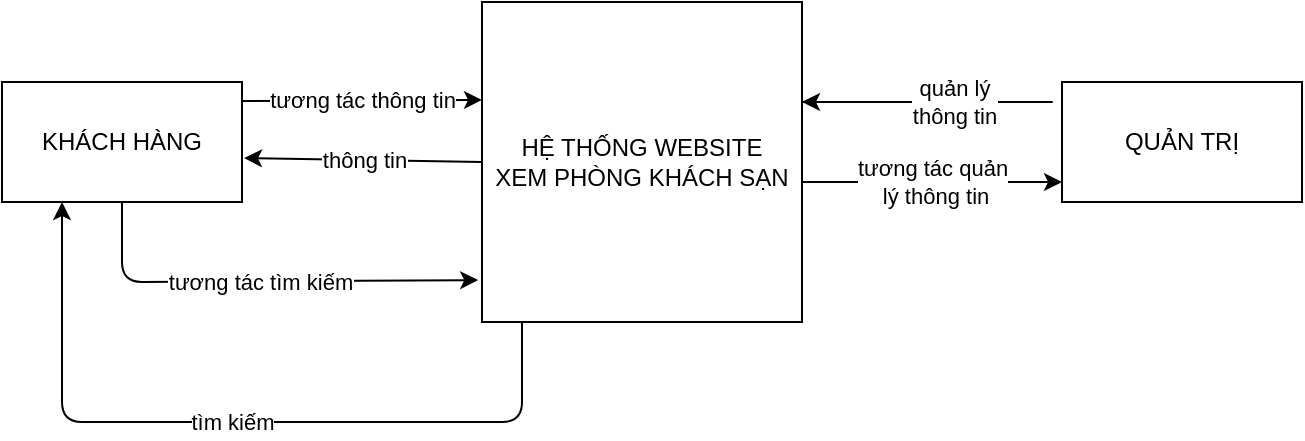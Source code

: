 <mxfile version="13.4.8" type="github" pages="9">
  <diagram id="h8vEt84K2LKZx6n1-zNa" name="Page-1">
    <mxGraphModel dx="946" dy="614" grid="1" gridSize="10" guides="1" tooltips="1" connect="1" arrows="1" fold="1" page="1" pageScale="1" pageWidth="850" pageHeight="1100" math="0" shadow="0">
      <root>
        <mxCell id="0" />
        <mxCell id="1" parent="0" />
        <mxCell id="5sxEIASxf2YLIO1WHV6I-1" value="HỆ THỐNG WEBSITE&lt;br&gt;XEM PHÒNG KHÁCH SẠN" style="whiteSpace=wrap;html=1;aspect=fixed;" vertex="1" parent="1">
          <mxGeometry x="300" y="170" width="160" height="160" as="geometry" />
        </mxCell>
        <mxCell id="5sxEIASxf2YLIO1WHV6I-2" value="KHÁCH HÀNG" style="rounded=0;whiteSpace=wrap;html=1;" vertex="1" parent="1">
          <mxGeometry x="60" y="210" width="120" height="60" as="geometry" />
        </mxCell>
        <mxCell id="5sxEIASxf2YLIO1WHV6I-3" value="QUẢN TRỊ" style="rounded=0;whiteSpace=wrap;html=1;" vertex="1" parent="1">
          <mxGeometry x="590" y="210" width="120" height="60" as="geometry" />
        </mxCell>
        <mxCell id="5sxEIASxf2YLIO1WHV6I-6" value="" style="endArrow=classic;html=1;entryX=0;entryY=0.306;entryDx=0;entryDy=0;entryPerimeter=0;" edge="1" parent="1" target="5sxEIASxf2YLIO1WHV6I-1">
          <mxGeometry relative="1" as="geometry">
            <mxPoint x="180" y="219.5" as="sourcePoint" />
            <mxPoint x="280" y="219.5" as="targetPoint" />
          </mxGeometry>
        </mxCell>
        <mxCell id="5sxEIASxf2YLIO1WHV6I-7" value="tương tác thông tin" style="edgeLabel;resizable=0;html=1;align=center;verticalAlign=middle;" connectable="0" vertex="1" parent="5sxEIASxf2YLIO1WHV6I-6">
          <mxGeometry relative="1" as="geometry" />
        </mxCell>
        <mxCell id="5sxEIASxf2YLIO1WHV6I-13" value="" style="endArrow=classic;html=1;exitX=0;exitY=0.5;exitDx=0;exitDy=0;" edge="1" parent="1" source="5sxEIASxf2YLIO1WHV6I-1">
          <mxGeometry relative="1" as="geometry">
            <mxPoint x="240" y="360" as="sourcePoint" />
            <mxPoint x="181" y="248" as="targetPoint" />
            <Array as="points">
              <mxPoint x="300" y="250" />
            </Array>
          </mxGeometry>
        </mxCell>
        <mxCell id="5sxEIASxf2YLIO1WHV6I-14" value="thông tin" style="edgeLabel;resizable=0;html=1;align=center;verticalAlign=middle;" connectable="0" vertex="1" parent="5sxEIASxf2YLIO1WHV6I-13">
          <mxGeometry relative="1" as="geometry" />
        </mxCell>
        <mxCell id="5sxEIASxf2YLIO1WHV6I-15" value="" style="endArrow=classic;html=1;" edge="1" parent="1">
          <mxGeometry relative="1" as="geometry">
            <mxPoint x="460" y="220" as="sourcePoint" />
            <mxPoint x="460" y="220" as="targetPoint" />
            <Array as="points">
              <mxPoint x="590" y="220" />
            </Array>
          </mxGeometry>
        </mxCell>
        <mxCell id="5sxEIASxf2YLIO1WHV6I-17" value="quản lý &lt;br&gt;thông tin" style="edgeLabel;html=1;align=center;verticalAlign=middle;resizable=0;points=[];" vertex="1" connectable="0" parent="5sxEIASxf2YLIO1WHV6I-15">
          <mxGeometry x="-0.415" relative="1" as="geometry">
            <mxPoint as="offset" />
          </mxGeometry>
        </mxCell>
        <mxCell id="5sxEIASxf2YLIO1WHV6I-23" value="tương tác quản&lt;br&gt;&amp;nbsp;lý thông tin" style="endArrow=classic;html=1;" edge="1" parent="1">
          <mxGeometry relative="1" as="geometry">
            <mxPoint x="460" y="260" as="sourcePoint" />
            <mxPoint x="590" y="260" as="targetPoint" />
          </mxGeometry>
        </mxCell>
        <mxCell id="5sxEIASxf2YLIO1WHV6I-25" value="" style="endArrow=classic;html=1;exitX=0.5;exitY=1;exitDx=0;exitDy=0;entryX=-0.012;entryY=0.869;entryDx=0;entryDy=0;entryPerimeter=0;" edge="1" parent="1" source="5sxEIASxf2YLIO1WHV6I-2" target="5sxEIASxf2YLIO1WHV6I-1">
          <mxGeometry relative="1" as="geometry">
            <mxPoint x="120" y="310" as="sourcePoint" />
            <mxPoint x="220" y="310" as="targetPoint" />
            <Array as="points">
              <mxPoint x="120" y="310" />
            </Array>
          </mxGeometry>
        </mxCell>
        <mxCell id="5sxEIASxf2YLIO1WHV6I-26" value="tương tác tìm kiếm" style="edgeLabel;resizable=0;html=1;align=center;verticalAlign=middle;" connectable="0" vertex="1" parent="5sxEIASxf2YLIO1WHV6I-25">
          <mxGeometry relative="1" as="geometry" />
        </mxCell>
        <mxCell id="5sxEIASxf2YLIO1WHV6I-27" value="" style="endArrow=classic;html=1;exitX=0.125;exitY=1;exitDx=0;exitDy=0;exitPerimeter=0;entryX=0.25;entryY=1;entryDx=0;entryDy=0;" edge="1" parent="1" source="5sxEIASxf2YLIO1WHV6I-1" target="5sxEIASxf2YLIO1WHV6I-2">
          <mxGeometry relative="1" as="geometry">
            <mxPoint x="370" y="380" as="sourcePoint" />
            <mxPoint x="90" y="380" as="targetPoint" />
            <Array as="points">
              <mxPoint x="320" y="380" />
              <mxPoint x="90" y="380" />
            </Array>
          </mxGeometry>
        </mxCell>
        <mxCell id="5sxEIASxf2YLIO1WHV6I-28" value="tìm kiếm" style="edgeLabel;resizable=0;html=1;align=center;verticalAlign=middle;" connectable="0" vertex="1" parent="5sxEIASxf2YLIO1WHV6I-27">
          <mxGeometry relative="1" as="geometry" />
        </mxCell>
      </root>
    </mxGraphModel>
  </diagram>
  <diagram id="2Tb8RCOsWn9iy9al7R0B" name="Page-2">
    <mxGraphModel dx="946" dy="614" grid="1" gridSize="10" guides="1" tooltips="1" connect="1" arrows="1" fold="1" page="1" pageScale="1" pageWidth="850" pageHeight="1100" math="0" shadow="0">
      <root>
        <mxCell id="5rQlAWVMYav39eZYaUzv-0" />
        <mxCell id="5rQlAWVMYav39eZYaUzv-1" parent="5rQlAWVMYav39eZYaUzv-0" />
        <mxCell id="5rQlAWVMYav39eZYaUzv-2" value="HỆ THỐNG WEBSITE XEM PHÒNG KHÁCH SẠN" style="rounded=0;whiteSpace=wrap;html=1;" vertex="1" parent="5rQlAWVMYav39eZYaUzv-1">
          <mxGeometry x="330" y="40" width="210" height="60" as="geometry" />
        </mxCell>
        <mxCell id="5rQlAWVMYav39eZYaUzv-3" value="" style="endArrow=none;html=1;" edge="1" parent="5rQlAWVMYav39eZYaUzv-1">
          <mxGeometry width="50" height="50" relative="1" as="geometry">
            <mxPoint x="150" y="140" as="sourcePoint" />
            <mxPoint x="680" y="140" as="targetPoint" />
          </mxGeometry>
        </mxCell>
        <mxCell id="5rQlAWVMYav39eZYaUzv-4" value="XEM THÔNG TIN" style="rounded=0;whiteSpace=wrap;html=1;" vertex="1" parent="5rQlAWVMYav39eZYaUzv-1">
          <mxGeometry x="90" y="170" width="120" height="60" as="geometry" />
        </mxCell>
        <mxCell id="5rQlAWVMYav39eZYaUzv-5" value="TÌM KIẾM THÔNG TIN" style="rounded=0;whiteSpace=wrap;html=1;" vertex="1" parent="5rQlAWVMYav39eZYaUzv-1">
          <mxGeometry x="375" y="170" width="120" height="60" as="geometry" />
        </mxCell>
        <mxCell id="5rQlAWVMYav39eZYaUzv-6" value="QUẢN LÝ THÔNG TIN" style="rounded=0;whiteSpace=wrap;html=1;" vertex="1" parent="5rQlAWVMYav39eZYaUzv-1">
          <mxGeometry x="620" y="170" width="120" height="60" as="geometry" />
        </mxCell>
        <mxCell id="5rQlAWVMYav39eZYaUzv-8" value="" style="endArrow=none;html=1;exitX=0.5;exitY=0;exitDx=0;exitDy=0;" edge="1" parent="5rQlAWVMYav39eZYaUzv-1" source="5rQlAWVMYav39eZYaUzv-4">
          <mxGeometry width="50" height="50" relative="1" as="geometry">
            <mxPoint x="100" y="190" as="sourcePoint" />
            <mxPoint x="150" y="140" as="targetPoint" />
            <Array as="points" />
          </mxGeometry>
        </mxCell>
        <mxCell id="5rQlAWVMYav39eZYaUzv-11" value="TÌM KIẾM THEO LOẠI PHÒNG" style="rounded=0;whiteSpace=wrap;html=1;" vertex="1" parent="5rQlAWVMYav39eZYaUzv-1">
          <mxGeometry x="375" y="260" width="120" height="60" as="geometry" />
        </mxCell>
        <mxCell id="5rQlAWVMYav39eZYaUzv-12" value="" style="endArrow=none;html=1;exitX=0.5;exitY=0;exitDx=0;exitDy=0;entryX=0.5;entryY=1;entryDx=0;entryDy=0;" edge="1" parent="5rQlAWVMYav39eZYaUzv-1" source="5rQlAWVMYav39eZYaUzv-11" target="5rQlAWVMYav39eZYaUzv-5">
          <mxGeometry width="50" height="50" relative="1" as="geometry">
            <mxPoint x="375" y="280" as="sourcePoint" />
            <mxPoint x="425" y="230" as="targetPoint" />
          </mxGeometry>
        </mxCell>
        <mxCell id="5rQlAWVMYav39eZYaUzv-13" value="THÊM THÔNG TIN PHÒNG" style="rounded=0;whiteSpace=wrap;html=1;" vertex="1" parent="5rQlAWVMYav39eZYaUzv-1">
          <mxGeometry x="710" y="260" width="120" height="60" as="geometry" />
        </mxCell>
        <mxCell id="5rQlAWVMYav39eZYaUzv-14" value="CẬP NHẬT THÔNG TIN PHÒNG" style="rounded=0;whiteSpace=wrap;html=1;" vertex="1" parent="5rQlAWVMYav39eZYaUzv-1">
          <mxGeometry x="710" y="350" width="120" height="60" as="geometry" />
        </mxCell>
        <mxCell id="5rQlAWVMYav39eZYaUzv-15" value="XÓA THÔNG TIN PHÒNG" style="rounded=0;whiteSpace=wrap;html=1;" vertex="1" parent="5rQlAWVMYav39eZYaUzv-1">
          <mxGeometry x="710" y="430" width="120" height="60" as="geometry" />
        </mxCell>
        <mxCell id="5rQlAWVMYav39eZYaUzv-19" value="" style="endArrow=none;html=1;" edge="1" parent="5rQlAWVMYav39eZYaUzv-1">
          <mxGeometry width="50" height="50" relative="1" as="geometry">
            <mxPoint x="680" y="460" as="sourcePoint" />
            <mxPoint x="680" y="230" as="targetPoint" />
          </mxGeometry>
        </mxCell>
        <mxCell id="5rQlAWVMYav39eZYaUzv-20" value="" style="endArrow=none;html=1;exitX=0.5;exitY=0;exitDx=0;exitDy=0;" edge="1" parent="5rQlAWVMYav39eZYaUzv-1" source="5rQlAWVMYav39eZYaUzv-6">
          <mxGeometry width="50" height="50" relative="1" as="geometry">
            <mxPoint x="630" y="190" as="sourcePoint" />
            <mxPoint x="680" y="140" as="targetPoint" />
          </mxGeometry>
        </mxCell>
        <mxCell id="5rQlAWVMYav39eZYaUzv-21" value="" style="endArrow=none;html=1;entryX=0;entryY=0.5;entryDx=0;entryDy=0;" edge="1" parent="5rQlAWVMYav39eZYaUzv-1" target="5rQlAWVMYav39eZYaUzv-15">
          <mxGeometry width="50" height="50" relative="1" as="geometry">
            <mxPoint x="680" y="460" as="sourcePoint" />
            <mxPoint x="700" y="460" as="targetPoint" />
          </mxGeometry>
        </mxCell>
        <mxCell id="5rQlAWVMYav39eZYaUzv-22" value="" style="endArrow=none;html=1;" edge="1" parent="5rQlAWVMYav39eZYaUzv-1">
          <mxGeometry width="50" height="50" relative="1" as="geometry">
            <mxPoint x="680" y="380" as="sourcePoint" />
            <mxPoint x="710" y="380" as="targetPoint" />
          </mxGeometry>
        </mxCell>
        <mxCell id="5rQlAWVMYav39eZYaUzv-23" value="" style="endArrow=none;html=1;" edge="1" parent="5rQlAWVMYav39eZYaUzv-1">
          <mxGeometry width="50" height="50" relative="1" as="geometry">
            <mxPoint x="680" y="290" as="sourcePoint" />
            <mxPoint x="710" y="290" as="targetPoint" />
          </mxGeometry>
        </mxCell>
        <mxCell id="5rQlAWVMYav39eZYaUzv-26" value="" style="endArrow=none;html=1;exitX=0.5;exitY=0;exitDx=0;exitDy=0;entryX=0.5;entryY=1;entryDx=0;entryDy=0;" edge="1" parent="5rQlAWVMYav39eZYaUzv-1" source="5rQlAWVMYav39eZYaUzv-5" target="5rQlAWVMYav39eZYaUzv-2">
          <mxGeometry width="50" height="50" relative="1" as="geometry">
            <mxPoint x="390" y="150" as="sourcePoint" />
            <mxPoint x="440" y="100" as="targetPoint" />
          </mxGeometry>
        </mxCell>
      </root>
    </mxGraphModel>
  </diagram>
  <diagram id="58jgHYcaglMGFwUjgLXA" name="Page-3">
    <mxGraphModel dx="946" dy="614" grid="1" gridSize="10" guides="1" tooltips="1" connect="1" arrows="1" fold="1" page="1" pageScale="1" pageWidth="850" pageHeight="1100" math="0" shadow="0">
      <root>
        <mxCell id="vdO36Gm0qNRDWjdbdsp2-0" />
        <mxCell id="vdO36Gm0qNRDWjdbdsp2-1" parent="vdO36Gm0qNRDWjdbdsp2-0" />
        <mxCell id="lauSTtX58ypO3nlsUbgK-27" value="KHÁCH HÀNG" style="rounded=0;whiteSpace=wrap;html=1;" vertex="1" parent="vdO36Gm0qNRDWjdbdsp2-1">
          <mxGeometry x="90" y="244" width="120" height="60" as="geometry" />
        </mxCell>
        <mxCell id="lauSTtX58ypO3nlsUbgK-28" value="QUẢN TRỊ VIÊN" style="rounded=0;whiteSpace=wrap;html=1;" vertex="1" parent="vdO36Gm0qNRDWjdbdsp2-1">
          <mxGeometry x="620" y="245" width="120" height="60" as="geometry" />
        </mxCell>
        <mxCell id="lauSTtX58ypO3nlsUbgK-29" value="TIẾP NHẬN THÔNG TIN VÀ DỮ LIỆU" style="rounded=1;whiteSpace=wrap;html=1;" vertex="1" parent="vdO36Gm0qNRDWjdbdsp2-1">
          <mxGeometry x="365" y="244" width="120" height="60" as="geometry" />
        </mxCell>
        <mxCell id="lauSTtX58ypO3nlsUbgK-30" value="" style="endArrow=classic;html=1;entryX=0;entryY=0.25;entryDx=0;entryDy=0;exitX=1;exitY=0.25;exitDx=0;exitDy=0;" edge="1" parent="vdO36Gm0qNRDWjdbdsp2-1" target="lauSTtX58ypO3nlsUbgK-29" source="lauSTtX58ypO3nlsUbgK-27">
          <mxGeometry width="50" height="50" relative="1" as="geometry">
            <mxPoint x="210" y="254" as="sourcePoint" />
            <mxPoint x="260" y="204" as="targetPoint" />
          </mxGeometry>
        </mxCell>
        <mxCell id="lauSTtX58ypO3nlsUbgK-31" value="thông tin" style="text;html=1;strokeColor=none;fillColor=none;align=center;verticalAlign=middle;whiteSpace=wrap;rounded=0;" vertex="1" parent="vdO36Gm0qNRDWjdbdsp2-1">
          <mxGeometry x="250" y="290" width="70" height="20" as="geometry" />
        </mxCell>
        <mxCell id="lauSTtX58ypO3nlsUbgK-32" value="" style="endArrow=classic;html=1;" edge="1" parent="vdO36Gm0qNRDWjdbdsp2-1">
          <mxGeometry width="50" height="50" relative="1" as="geometry">
            <mxPoint x="365" y="290" as="sourcePoint" />
            <mxPoint x="211" y="290" as="targetPoint" />
          </mxGeometry>
        </mxCell>
        <mxCell id="lauSTtX58ypO3nlsUbgK-33" value="tương tác thông tin" style="text;html=1;strokeColor=none;fillColor=none;align=center;verticalAlign=middle;whiteSpace=wrap;rounded=0;" vertex="1" parent="vdO36Gm0qNRDWjdbdsp2-1">
          <mxGeometry x="240" y="240" width="105" height="20" as="geometry" />
        </mxCell>
        <mxCell id="lauSTtX58ypO3nlsUbgK-34" value="" style="endArrow=classic;html=1;" edge="1" parent="vdO36Gm0qNRDWjdbdsp2-1">
          <mxGeometry width="50" height="50" relative="1" as="geometry">
            <mxPoint x="485" y="290" as="sourcePoint" />
            <mxPoint x="619" y="290" as="targetPoint" />
          </mxGeometry>
        </mxCell>
        <mxCell id="lauSTtX58ypO3nlsUbgK-35" value="tương tác quản lý thông tin" style="text;html=1;strokeColor=none;fillColor=none;align=center;verticalAlign=middle;whiteSpace=wrap;rounded=0;" vertex="1" parent="vdO36Gm0qNRDWjdbdsp2-1">
          <mxGeometry x="480" y="304" width="150" height="20" as="geometry" />
        </mxCell>
        <mxCell id="lauSTtX58ypO3nlsUbgK-36" value="" style="endArrow=classic;html=1;exitX=0.75;exitY=1;exitDx=0;exitDy=0;entryX=0.083;entryY=1.017;entryDx=0;entryDy=0;entryPerimeter=0;" edge="1" parent="vdO36Gm0qNRDWjdbdsp2-1" source="lauSTtX58ypO3nlsUbgK-27" target="lauSTtX58ypO3nlsUbgK-29">
          <mxGeometry width="50" height="50" relative="1" as="geometry">
            <mxPoint x="50" y="354" as="sourcePoint" />
            <mxPoint x="400" y="304" as="targetPoint" />
            <Array as="points">
              <mxPoint x="180" y="354" />
              <mxPoint x="375" y="354" />
            </Array>
          </mxGeometry>
        </mxCell>
        <mxCell id="lauSTtX58ypO3nlsUbgK-37" value="" style="endArrow=classic;html=1;exitX=0.25;exitY=1;exitDx=0;exitDy=0;" edge="1" parent="vdO36Gm0qNRDWjdbdsp2-1" source="lauSTtX58ypO3nlsUbgK-29">
          <mxGeometry width="50" height="50" relative="1" as="geometry">
            <mxPoint x="440" y="394" as="sourcePoint" />
            <mxPoint x="140" y="304" as="targetPoint" />
            <Array as="points">
              <mxPoint x="395" y="394" />
              <mxPoint x="140" y="394" />
            </Array>
          </mxGeometry>
        </mxCell>
        <mxCell id="lauSTtX58ypO3nlsUbgK-38" value="" style="endArrow=classic;html=1;exitX=0;exitY=0.25;exitDx=0;exitDy=0;entryX=1;entryY=0.25;entryDx=0;entryDy=0;" edge="1" parent="vdO36Gm0qNRDWjdbdsp2-1" source="lauSTtX58ypO3nlsUbgK-28" target="lauSTtX58ypO3nlsUbgK-29">
          <mxGeometry width="50" height="50" relative="1" as="geometry">
            <mxPoint x="435" y="304" as="sourcePoint" />
            <mxPoint x="485" y="254" as="targetPoint" />
          </mxGeometry>
        </mxCell>
        <mxCell id="lauSTtX58ypO3nlsUbgK-39" value="quản lý thông tin" style="text;html=1;strokeColor=none;fillColor=none;align=center;verticalAlign=middle;whiteSpace=wrap;rounded=0;" vertex="1" parent="vdO36Gm0qNRDWjdbdsp2-1">
          <mxGeometry x="505" y="240" width="100" height="20" as="geometry" />
        </mxCell>
        <mxCell id="lauSTtX58ypO3nlsUbgK-40" value="tương tác tìm kiếm" style="text;html=1;strokeColor=none;fillColor=none;align=center;verticalAlign=middle;whiteSpace=wrap;rounded=0;" vertex="1" parent="vdO36Gm0qNRDWjdbdsp2-1">
          <mxGeometry x="225" y="350" width="110" height="20" as="geometry" />
        </mxCell>
        <mxCell id="lauSTtX58ypO3nlsUbgK-41" value="tìm kiếm" style="text;html=1;strokeColor=none;fillColor=none;align=center;verticalAlign=middle;whiteSpace=wrap;rounded=0;" vertex="1" parent="vdO36Gm0qNRDWjdbdsp2-1">
          <mxGeometry x="240" y="390" width="80" height="20" as="geometry" />
        </mxCell>
        <mxCell id="lauSTtX58ypO3nlsUbgK-42" value="DL thông tin" style="rounded=0;whiteSpace=wrap;html=1;" vertex="1" parent="vdO36Gm0qNRDWjdbdsp2-1">
          <mxGeometry x="360" y="454" width="130" height="40" as="geometry" />
        </mxCell>
        <mxCell id="lauSTtX58ypO3nlsUbgK-43" value="" style="endArrow=none;html=1;entryX=0.154;entryY=0;entryDx=0;entryDy=0;entryPerimeter=0;" edge="1" parent="vdO36Gm0qNRDWjdbdsp2-1" target="lauSTtX58ypO3nlsUbgK-42">
          <mxGeometry width="50" height="50" relative="1" as="geometry">
            <mxPoint x="380" y="494" as="sourcePoint" />
            <mxPoint x="393" y="464" as="targetPoint" />
          </mxGeometry>
        </mxCell>
        <mxCell id="lauSTtX58ypO3nlsUbgK-44" value="1" style="text;html=1;strokeColor=none;fillColor=none;align=center;verticalAlign=middle;whiteSpace=wrap;rounded=0;" vertex="1" parent="vdO36Gm0qNRDWjdbdsp2-1">
          <mxGeometry x="350" y="464" width="40" height="20" as="geometry" />
        </mxCell>
        <mxCell id="lauSTtX58ypO3nlsUbgK-48" value="" style="endArrow=classic;html=1;entryX=0.85;entryY=1.033;entryDx=0;entryDy=0;entryPerimeter=0;exitX=0.815;exitY=-0.025;exitDx=0;exitDy=0;exitPerimeter=0;" edge="1" parent="vdO36Gm0qNRDWjdbdsp2-1" source="lauSTtX58ypO3nlsUbgK-42" target="lauSTtX58ypO3nlsUbgK-29">
          <mxGeometry width="50" height="50" relative="1" as="geometry">
            <mxPoint x="450" y="404" as="sourcePoint" />
            <mxPoint x="500" y="354" as="targetPoint" />
          </mxGeometry>
        </mxCell>
        <mxCell id="lauSTtX58ypO3nlsUbgK-49" value="" style="endArrow=classic;html=1;exitX=0.5;exitY=1;exitDx=0;exitDy=0;entryX=0.5;entryY=0;entryDx=0;entryDy=0;" edge="1" parent="vdO36Gm0qNRDWjdbdsp2-1" source="lauSTtX58ypO3nlsUbgK-29" target="lauSTtX58ypO3nlsUbgK-42">
          <mxGeometry width="50" height="50" relative="1" as="geometry">
            <mxPoint x="400" y="514" as="sourcePoint" />
            <mxPoint x="450" y="464" as="targetPoint" />
          </mxGeometry>
        </mxCell>
        <mxCell id="lauSTtX58ypO3nlsUbgK-50" value="yêu cầu thông tin" style="text;html=1;strokeColor=none;fillColor=none;align=center;verticalAlign=middle;whiteSpace=wrap;rounded=0;" vertex="1" parent="vdO36Gm0qNRDWjdbdsp2-1">
          <mxGeometry x="430" y="344" width="30" height="60" as="geometry" />
        </mxCell>
        <mxCell id="lauSTtX58ypO3nlsUbgK-51" value="thông tin" style="text;html=1;strokeColor=none;fillColor=none;align=center;verticalAlign=middle;whiteSpace=wrap;rounded=0;" vertex="1" parent="vdO36Gm0qNRDWjdbdsp2-1">
          <mxGeometry x="470" y="344" width="30" height="60" as="geometry" />
        </mxCell>
        <mxCell id="lauSTtX58ypO3nlsUbgK-53" value="DL tìm kiếm" style="rounded=0;whiteSpace=wrap;html=1;" vertex="1" parent="vdO36Gm0qNRDWjdbdsp2-1">
          <mxGeometry x="190" y="80" width="130" height="40" as="geometry" />
        </mxCell>
        <mxCell id="lauSTtX58ypO3nlsUbgK-54" value="" style="endArrow=none;html=1;entryX=0.154;entryY=0;entryDx=0;entryDy=0;entryPerimeter=0;" edge="1" parent="vdO36Gm0qNRDWjdbdsp2-1" target="lauSTtX58ypO3nlsUbgK-53">
          <mxGeometry width="50" height="50" relative="1" as="geometry">
            <mxPoint x="210" y="120" as="sourcePoint" />
            <mxPoint x="223" y="90" as="targetPoint" />
          </mxGeometry>
        </mxCell>
        <mxCell id="lauSTtX58ypO3nlsUbgK-55" value="2" style="text;html=1;strokeColor=none;fillColor=none;align=center;verticalAlign=middle;whiteSpace=wrap;rounded=0;" vertex="1" parent="vdO36Gm0qNRDWjdbdsp2-1">
          <mxGeometry x="180" y="90" width="40" height="20" as="geometry" />
        </mxCell>
        <mxCell id="lauSTtX58ypO3nlsUbgK-56" value="DL quản lý thông tin" style="rounded=0;whiteSpace=wrap;html=1;" vertex="1" parent="vdO36Gm0qNRDWjdbdsp2-1">
          <mxGeometry x="530" y="110" width="160" height="40" as="geometry" />
        </mxCell>
        <mxCell id="lauSTtX58ypO3nlsUbgK-57" value="" style="endArrow=none;html=1;entryX=0.15;entryY=-0.025;entryDx=0;entryDy=0;entryPerimeter=0;" edge="1" parent="vdO36Gm0qNRDWjdbdsp2-1" target="lauSTtX58ypO3nlsUbgK-56">
          <mxGeometry width="50" height="50" relative="1" as="geometry">
            <mxPoint x="554" y="150" as="sourcePoint" />
            <mxPoint x="545" y="110" as="targetPoint" />
          </mxGeometry>
        </mxCell>
        <mxCell id="lauSTtX58ypO3nlsUbgK-58" value="3" style="text;html=1;strokeColor=none;fillColor=none;align=center;verticalAlign=middle;whiteSpace=wrap;rounded=0;" vertex="1" parent="vdO36Gm0qNRDWjdbdsp2-1">
          <mxGeometry x="520" y="120" width="40" height="20" as="geometry" />
        </mxCell>
        <mxCell id="lauSTtX58ypO3nlsUbgK-59" value="" style="endArrow=classic;html=1;entryX=0.385;entryY=1.075;entryDx=0;entryDy=0;entryPerimeter=0;" edge="1" parent="vdO36Gm0qNRDWjdbdsp2-1" target="lauSTtX58ypO3nlsUbgK-53">
          <mxGeometry width="50" height="50" relative="1" as="geometry">
            <mxPoint x="380" y="244" as="sourcePoint" />
            <mxPoint x="380" y="130" as="targetPoint" />
            <Array as="points">
              <mxPoint x="380" y="180" />
              <mxPoint x="240" y="180" />
            </Array>
          </mxGeometry>
        </mxCell>
        <mxCell id="lauSTtX58ypO3nlsUbgK-60" value="" style="endArrow=classic;html=1;entryX=0.25;entryY=0;entryDx=0;entryDy=0;" edge="1" parent="vdO36Gm0qNRDWjdbdsp2-1" target="lauSTtX58ypO3nlsUbgK-29">
          <mxGeometry width="50" height="50" relative="1" as="geometry">
            <mxPoint x="320" y="100" as="sourcePoint" />
            <mxPoint x="440" y="170" as="targetPoint" />
            <Array as="points">
              <mxPoint x="395" y="100" />
            </Array>
          </mxGeometry>
        </mxCell>
        <mxCell id="lauSTtX58ypO3nlsUbgK-61" value="yêu cầu tìm kiếm" style="text;html=1;strokeColor=none;fillColor=none;align=center;verticalAlign=middle;whiteSpace=wrap;rounded=0;" vertex="1" parent="vdO36Gm0qNRDWjdbdsp2-1">
          <mxGeometry x="255" y="160" width="110" height="20" as="geometry" />
        </mxCell>
        <mxCell id="lauSTtX58ypO3nlsUbgK-62" value="tìm kiếm" style="text;html=1;strokeColor=none;fillColor=none;align=center;verticalAlign=middle;whiteSpace=wrap;rounded=0;" vertex="1" parent="vdO36Gm0qNRDWjdbdsp2-1">
          <mxGeometry x="340" y="60" width="60" height="40" as="geometry" />
        </mxCell>
        <mxCell id="lauSTtX58ypO3nlsUbgK-63" value="" style="endArrow=classic;html=1;entryX=0.25;entryY=1;entryDx=0;entryDy=0;" edge="1" parent="vdO36Gm0qNRDWjdbdsp2-1" target="lauSTtX58ypO3nlsUbgK-56">
          <mxGeometry width="50" height="50" relative="1" as="geometry">
            <mxPoint x="470" y="245" as="sourcePoint" />
            <mxPoint x="570" y="170" as="targetPoint" />
            <Array as="points">
              <mxPoint x="470" y="170" />
              <mxPoint x="570" y="170" />
            </Array>
          </mxGeometry>
        </mxCell>
        <mxCell id="lauSTtX58ypO3nlsUbgK-64" value="" style="endArrow=classic;html=1;entryX=0.75;entryY=0;entryDx=0;entryDy=0;exitX=0;exitY=0.5;exitDx=0;exitDy=0;" edge="1" parent="vdO36Gm0qNRDWjdbdsp2-1" source="lauSTtX58ypO3nlsUbgK-56" target="lauSTtX58ypO3nlsUbgK-29">
          <mxGeometry width="50" height="50" relative="1" as="geometry">
            <mxPoint x="450" y="140" as="sourcePoint" />
            <mxPoint x="440" y="244" as="targetPoint" />
            <Array as="points">
              <mxPoint x="455" y="130" />
            </Array>
          </mxGeometry>
        </mxCell>
        <mxCell id="lauSTtX58ypO3nlsUbgK-65" value="yêu cầu quản lý thông tin" style="text;html=1;strokeColor=none;fillColor=none;align=center;verticalAlign=middle;whiteSpace=wrap;rounded=0;" vertex="1" parent="vdO36Gm0qNRDWjdbdsp2-1">
          <mxGeometry x="470" y="170" width="140" height="20" as="geometry" />
        </mxCell>
        <mxCell id="lauSTtX58ypO3nlsUbgK-66" value="quản lý thông tin" style="text;html=1;strokeColor=none;fillColor=none;align=center;verticalAlign=middle;whiteSpace=wrap;rounded=0;" vertex="1" parent="vdO36Gm0qNRDWjdbdsp2-1">
          <mxGeometry x="450" y="90" width="110" height="20" as="geometry" />
        </mxCell>
        <mxCell id="8lCRbX3ONIXMsmoNlhyr-0" value="" style="endArrow=none;html=1;exitX=0;exitY=0.25;exitDx=0;exitDy=0;entryX=1;entryY=0.25;entryDx=0;entryDy=0;" edge="1" parent="vdO36Gm0qNRDWjdbdsp2-1" source="lauSTtX58ypO3nlsUbgK-29" target="lauSTtX58ypO3nlsUbgK-29">
          <mxGeometry width="50" height="50" relative="1" as="geometry">
            <mxPoint x="400" y="370" as="sourcePoint" />
            <mxPoint x="450" y="320" as="targetPoint" />
          </mxGeometry>
        </mxCell>
        <mxCell id="8lCRbX3ONIXMsmoNlhyr-1" value="1.0" style="text;html=1;strokeColor=none;fillColor=none;align=center;verticalAlign=middle;whiteSpace=wrap;rounded=0;" vertex="1" parent="vdO36Gm0qNRDWjdbdsp2-1">
          <mxGeometry x="400" y="240" width="40" height="20" as="geometry" />
        </mxCell>
      </root>
    </mxGraphModel>
  </diagram>
  <diagram id="6T18TYy_pVRCLPLo-MTu" name="Page-4">
    <mxGraphModel dx="946" dy="614" grid="1" gridSize="10" guides="1" tooltips="1" connect="1" arrows="1" fold="1" page="1" pageScale="1" pageWidth="850" pageHeight="1100" math="0" shadow="0">
      <root>
        <mxCell id="a0CHC8Ps5JgqyktG80kv-0" />
        <mxCell id="a0CHC8Ps5JgqyktG80kv-1" parent="a0CHC8Ps5JgqyktG80kv-0" />
        <mxCell id="nus0xvKgXtaVOTm_TZwV-0" value="KHÁCH HÀNG" style="rounded=0;whiteSpace=wrap;html=1;" vertex="1" parent="a0CHC8Ps5JgqyktG80kv-1">
          <mxGeometry x="360" y="350" width="120" height="60" as="geometry" />
        </mxCell>
        <mxCell id="tqkRt5TWXKe3L2hCu1OW-0" value="XEM THÔNG TIN" style="rounded=1;whiteSpace=wrap;html=1;" vertex="1" parent="a0CHC8Ps5JgqyktG80kv-1">
          <mxGeometry x="360" y="164" width="120" height="60" as="geometry" />
        </mxCell>
        <mxCell id="tqkRt5TWXKe3L2hCu1OW-1" value="" style="endArrow=none;html=1;exitX=0;exitY=0.25;exitDx=0;exitDy=0;entryX=1;entryY=0.25;entryDx=0;entryDy=0;" edge="1" parent="a0CHC8Ps5JgqyktG80kv-1" source="tqkRt5TWXKe3L2hCu1OW-0" target="tqkRt5TWXKe3L2hCu1OW-0">
          <mxGeometry width="50" height="50" relative="1" as="geometry">
            <mxPoint x="395" y="290" as="sourcePoint" />
            <mxPoint x="445" y="240" as="targetPoint" />
          </mxGeometry>
        </mxCell>
        <mxCell id="tqkRt5TWXKe3L2hCu1OW-2" value="1.1" style="text;html=1;strokeColor=none;fillColor=none;align=center;verticalAlign=middle;whiteSpace=wrap;rounded=0;" vertex="1" parent="a0CHC8Ps5JgqyktG80kv-1">
          <mxGeometry x="395" y="160" width="40" height="20" as="geometry" />
        </mxCell>
        <mxCell id="tqkRt5TWXKe3L2hCu1OW-3" value="" style="endArrow=classic;html=1;exitX=0.25;exitY=0;exitDx=0;exitDy=0;entryX=0.25;entryY=1;entryDx=0;entryDy=0;" edge="1" parent="a0CHC8Ps5JgqyktG80kv-1" source="nus0xvKgXtaVOTm_TZwV-0" target="tqkRt5TWXKe3L2hCu1OW-0">
          <mxGeometry width="50" height="50" relative="1" as="geometry">
            <mxPoint x="350" y="274" as="sourcePoint" />
            <mxPoint x="400" y="224" as="targetPoint" />
          </mxGeometry>
        </mxCell>
        <mxCell id="tqkRt5TWXKe3L2hCu1OW-4" value="" style="endArrow=classic;html=1;exitX=0.75;exitY=1;exitDx=0;exitDy=0;entryX=0.75;entryY=0;entryDx=0;entryDy=0;" edge="1" parent="a0CHC8Ps5JgqyktG80kv-1" source="tqkRt5TWXKe3L2hCu1OW-0" target="nus0xvKgXtaVOTm_TZwV-0">
          <mxGeometry width="50" height="50" relative="1" as="geometry">
            <mxPoint x="390" y="340" as="sourcePoint" />
            <mxPoint x="440" y="290" as="targetPoint" />
          </mxGeometry>
        </mxCell>
        <mxCell id="tqkRt5TWXKe3L2hCu1OW-5" value="tương tác xem thông tin" style="text;html=1;strokeColor=none;fillColor=none;align=center;verticalAlign=middle;whiteSpace=wrap;rounded=0;" vertex="1" parent="a0CHC8Ps5JgqyktG80kv-1">
          <mxGeometry x="340" y="270" width="40" height="20" as="geometry" />
        </mxCell>
        <mxCell id="tqkRt5TWXKe3L2hCu1OW-6" value="thông tin" style="text;html=1;strokeColor=none;fillColor=none;align=center;verticalAlign=middle;whiteSpace=wrap;rounded=0;" vertex="1" parent="a0CHC8Ps5JgqyktG80kv-1">
          <mxGeometry x="460" y="270" width="40" height="20" as="geometry" />
        </mxCell>
        <mxCell id="tqkRt5TWXKe3L2hCu1OW-7" value="DL thông tin" style="rounded=0;whiteSpace=wrap;html=1;" vertex="1" parent="a0CHC8Ps5JgqyktG80kv-1">
          <mxGeometry x="630" y="170" width="120" height="50" as="geometry" />
        </mxCell>
        <mxCell id="tqkRt5TWXKe3L2hCu1OW-8" value="" style="endArrow=none;html=1;entryX=0.167;entryY=-0.02;entryDx=0;entryDy=0;entryPerimeter=0;" edge="1" parent="a0CHC8Ps5JgqyktG80kv-1" target="tqkRt5TWXKe3L2hCu1OW-7">
          <mxGeometry width="50" height="50" relative="1" as="geometry">
            <mxPoint x="650" y="219" as="sourcePoint" />
            <mxPoint x="700" y="169" as="targetPoint" />
          </mxGeometry>
        </mxCell>
        <mxCell id="tqkRt5TWXKe3L2hCu1OW-9" value="1" style="text;html=1;strokeColor=none;fillColor=none;align=center;verticalAlign=middle;whiteSpace=wrap;rounded=0;" vertex="1" parent="a0CHC8Ps5JgqyktG80kv-1">
          <mxGeometry x="620" y="185" width="40" height="20" as="geometry" />
        </mxCell>
        <mxCell id="RK2DMjZHnSAgt6YZ-Z4Z-0" value="" style="endArrow=classic;html=1;" edge="1" parent="a0CHC8Ps5JgqyktG80kv-1">
          <mxGeometry width="50" height="50" relative="1" as="geometry">
            <mxPoint x="480" y="183" as="sourcePoint" />
            <mxPoint x="630" y="183" as="targetPoint" />
          </mxGeometry>
        </mxCell>
        <mxCell id="RK2DMjZHnSAgt6YZ-Z4Z-1" value="" style="endArrow=classic;html=1;" edge="1" parent="a0CHC8Ps5JgqyktG80kv-1">
          <mxGeometry width="50" height="50" relative="1" as="geometry">
            <mxPoint x="630" y="209" as="sourcePoint" />
            <mxPoint x="480" y="209" as="targetPoint" />
          </mxGeometry>
        </mxCell>
        <mxCell id="RK2DMjZHnSAgt6YZ-Z4Z-2" value="yêu cầu thông tin" style="text;html=1;strokeColor=none;fillColor=none;align=center;verticalAlign=middle;whiteSpace=wrap;rounded=0;" vertex="1" parent="a0CHC8Ps5JgqyktG80kv-1">
          <mxGeometry x="500" y="160" width="100" height="20" as="geometry" />
        </mxCell>
        <mxCell id="RK2DMjZHnSAgt6YZ-Z4Z-3" value="thông tin" style="text;html=1;strokeColor=none;fillColor=none;align=center;verticalAlign=middle;whiteSpace=wrap;rounded=0;" vertex="1" parent="a0CHC8Ps5JgqyktG80kv-1">
          <mxGeometry x="510" y="210" width="90" height="20" as="geometry" />
        </mxCell>
      </root>
    </mxGraphModel>
  </diagram>
  <diagram id="Hwe_gU87RzJFk2p49vp6" name="Page-5">
    <mxGraphModel dx="946" dy="614" grid="1" gridSize="10" guides="1" tooltips="1" connect="1" arrows="1" fold="1" page="1" pageScale="1" pageWidth="850" pageHeight="1100" math="0" shadow="0">
      <root>
        <mxCell id="RXc2kdLioMimbTmRjZgI-0" />
        <mxCell id="RXc2kdLioMimbTmRjZgI-1" parent="RXc2kdLioMimbTmRjZgI-0" />
        <mxCell id="-rrAwzBQVdY0JHBDY25j-0" value="KHÁCH HÀNG" style="rounded=0;whiteSpace=wrap;html=1;" vertex="1" parent="RXc2kdLioMimbTmRjZgI-1">
          <mxGeometry x="360" y="350" width="120" height="60" as="geometry" />
        </mxCell>
        <mxCell id="-rrAwzBQVdY0JHBDY25j-1" value="TÌM KIẾM THÔNG TIN" style="rounded=1;whiteSpace=wrap;html=1;" vertex="1" parent="RXc2kdLioMimbTmRjZgI-1">
          <mxGeometry x="360" y="164" width="120" height="60" as="geometry" />
        </mxCell>
        <mxCell id="-rrAwzBQVdY0JHBDY25j-2" value="" style="endArrow=none;html=1;exitX=0;exitY=0.25;exitDx=0;exitDy=0;entryX=1;entryY=0.25;entryDx=0;entryDy=0;" edge="1" parent="RXc2kdLioMimbTmRjZgI-1" source="-rrAwzBQVdY0JHBDY25j-1" target="-rrAwzBQVdY0JHBDY25j-1">
          <mxGeometry width="50" height="50" relative="1" as="geometry">
            <mxPoint x="395" y="290" as="sourcePoint" />
            <mxPoint x="445" y="240" as="targetPoint" />
          </mxGeometry>
        </mxCell>
        <mxCell id="-rrAwzBQVdY0JHBDY25j-3" value="1.2" style="text;html=1;strokeColor=none;fillColor=none;align=center;verticalAlign=middle;whiteSpace=wrap;rounded=0;" vertex="1" parent="RXc2kdLioMimbTmRjZgI-1">
          <mxGeometry x="395" y="160" width="40" height="20" as="geometry" />
        </mxCell>
        <mxCell id="-rrAwzBQVdY0JHBDY25j-4" value="" style="endArrow=classic;html=1;exitX=0.25;exitY=0;exitDx=0;exitDy=0;entryX=0.25;entryY=1;entryDx=0;entryDy=0;" edge="1" parent="RXc2kdLioMimbTmRjZgI-1" source="-rrAwzBQVdY0JHBDY25j-0" target="-rrAwzBQVdY0JHBDY25j-1">
          <mxGeometry width="50" height="50" relative="1" as="geometry">
            <mxPoint x="350" y="274" as="sourcePoint" />
            <mxPoint x="400" y="224" as="targetPoint" />
          </mxGeometry>
        </mxCell>
        <mxCell id="-rrAwzBQVdY0JHBDY25j-5" value="" style="endArrow=classic;html=1;exitX=0.75;exitY=1;exitDx=0;exitDy=0;entryX=0.75;entryY=0;entryDx=0;entryDy=0;" edge="1" parent="RXc2kdLioMimbTmRjZgI-1" source="-rrAwzBQVdY0JHBDY25j-1" target="-rrAwzBQVdY0JHBDY25j-0">
          <mxGeometry width="50" height="50" relative="1" as="geometry">
            <mxPoint x="390" y="340" as="sourcePoint" />
            <mxPoint x="440" y="290" as="targetPoint" />
          </mxGeometry>
        </mxCell>
        <mxCell id="-rrAwzBQVdY0JHBDY25j-6" value="tìm kiếm" style="text;html=1;strokeColor=none;fillColor=none;align=center;verticalAlign=middle;whiteSpace=wrap;rounded=0;" vertex="1" parent="RXc2kdLioMimbTmRjZgI-1">
          <mxGeometry x="450" y="270" width="40" height="20" as="geometry" />
        </mxCell>
        <mxCell id="-rrAwzBQVdY0JHBDY25j-7" value="DL tìm kiếm" style="rounded=0;whiteSpace=wrap;html=1;" vertex="1" parent="RXc2kdLioMimbTmRjZgI-1">
          <mxGeometry x="630" y="170" width="120" height="50" as="geometry" />
        </mxCell>
        <mxCell id="-rrAwzBQVdY0JHBDY25j-8" value="" style="endArrow=none;html=1;entryX=0.167;entryY=-0.02;entryDx=0;entryDy=0;entryPerimeter=0;" edge="1" parent="RXc2kdLioMimbTmRjZgI-1" target="-rrAwzBQVdY0JHBDY25j-7">
          <mxGeometry width="50" height="50" relative="1" as="geometry">
            <mxPoint x="650" y="219" as="sourcePoint" />
            <mxPoint x="700" y="169" as="targetPoint" />
          </mxGeometry>
        </mxCell>
        <mxCell id="-rrAwzBQVdY0JHBDY25j-9" value="2" style="text;html=1;strokeColor=none;fillColor=none;align=center;verticalAlign=middle;whiteSpace=wrap;rounded=0;" vertex="1" parent="RXc2kdLioMimbTmRjZgI-1">
          <mxGeometry x="620" y="185" width="40" height="20" as="geometry" />
        </mxCell>
        <mxCell id="-rrAwzBQVdY0JHBDY25j-10" value="" style="endArrow=classic;html=1;" edge="1" parent="RXc2kdLioMimbTmRjZgI-1">
          <mxGeometry width="50" height="50" relative="1" as="geometry">
            <mxPoint x="480" y="183" as="sourcePoint" />
            <mxPoint x="630" y="183" as="targetPoint" />
          </mxGeometry>
        </mxCell>
        <mxCell id="-rrAwzBQVdY0JHBDY25j-11" value="" style="endArrow=classic;html=1;" edge="1" parent="RXc2kdLioMimbTmRjZgI-1">
          <mxGeometry width="50" height="50" relative="1" as="geometry">
            <mxPoint x="630" y="209" as="sourcePoint" />
            <mxPoint x="480" y="209" as="targetPoint" />
          </mxGeometry>
        </mxCell>
        <mxCell id="-rrAwzBQVdY0JHBDY25j-12" value="yêu cầu tìm kiếm" style="text;html=1;strokeColor=none;fillColor=none;align=center;verticalAlign=middle;whiteSpace=wrap;rounded=0;" vertex="1" parent="RXc2kdLioMimbTmRjZgI-1">
          <mxGeometry x="500" y="160" width="100" height="20" as="geometry" />
        </mxCell>
        <mxCell id="-rrAwzBQVdY0JHBDY25j-13" value="thông tin" style="text;html=1;strokeColor=none;fillColor=none;align=center;verticalAlign=middle;whiteSpace=wrap;rounded=0;" vertex="1" parent="RXc2kdLioMimbTmRjZgI-1">
          <mxGeometry x="510" y="210" width="90" height="20" as="geometry" />
        </mxCell>
        <mxCell id="q5yg_R7gwTa7uv3DfFid-0" value="&lt;span style=&quot;color: rgb(0 , 0 , 0) ; font-family: &amp;#34;helvetica&amp;#34; ; font-size: 12px ; font-style: normal ; font-weight: 400 ; letter-spacing: normal ; text-align: center ; text-indent: 0px ; text-transform: none ; word-spacing: 0px ; background-color: rgb(248 , 249 , 250) ; display: inline ; float: none&quot;&gt;tương tác&amp;nbsp;&lt;br&gt;tìm kiếm&lt;br&gt;&lt;/span&gt;" style="text;whiteSpace=wrap;html=1;" vertex="1" parent="RXc2kdLioMimbTmRjZgI-1">
          <mxGeometry x="350" y="240" width="20" height="80" as="geometry" />
        </mxCell>
      </root>
    </mxGraphModel>
  </diagram>
  <diagram id="oDQtBAXHo2iZKQVaqI25" name="Page-6">
    <mxGraphModel dx="946" dy="614" grid="1" gridSize="10" guides="1" tooltips="1" connect="1" arrows="1" fold="1" page="1" pageScale="1" pageWidth="850" pageHeight="1100" math="0" shadow="0">
      <root>
        <mxCell id="qN8ku-WUzLvF7JPfuR1q-0" />
        <mxCell id="qN8ku-WUzLvF7JPfuR1q-1" parent="qN8ku-WUzLvF7JPfuR1q-0" />
        <mxCell id="qN8ku-WUzLvF7JPfuR1q-2" value="QUẢN TRỊ VIÊN" style="rounded=0;whiteSpace=wrap;html=1;" vertex="1" parent="qN8ku-WUzLvF7JPfuR1q-1">
          <mxGeometry x="360" y="350" width="120" height="60" as="geometry" />
        </mxCell>
        <mxCell id="qN8ku-WUzLvF7JPfuR1q-3" value="QUẢN LÝ THÔNG TIN" style="rounded=1;whiteSpace=wrap;html=1;" vertex="1" parent="qN8ku-WUzLvF7JPfuR1q-1">
          <mxGeometry x="360" y="164" width="120" height="60" as="geometry" />
        </mxCell>
        <mxCell id="qN8ku-WUzLvF7JPfuR1q-4" value="" style="endArrow=none;html=1;exitX=0;exitY=0.25;exitDx=0;exitDy=0;entryX=1;entryY=0.25;entryDx=0;entryDy=0;" edge="1" parent="qN8ku-WUzLvF7JPfuR1q-1" source="qN8ku-WUzLvF7JPfuR1q-3" target="qN8ku-WUzLvF7JPfuR1q-3">
          <mxGeometry width="50" height="50" relative="1" as="geometry">
            <mxPoint x="395" y="290" as="sourcePoint" />
            <mxPoint x="445" y="240" as="targetPoint" />
          </mxGeometry>
        </mxCell>
        <mxCell id="qN8ku-WUzLvF7JPfuR1q-5" value="1.3" style="text;html=1;strokeColor=none;fillColor=none;align=center;verticalAlign=middle;whiteSpace=wrap;rounded=0;" vertex="1" parent="qN8ku-WUzLvF7JPfuR1q-1">
          <mxGeometry x="395" y="160" width="40" height="20" as="geometry" />
        </mxCell>
        <mxCell id="qN8ku-WUzLvF7JPfuR1q-6" value="" style="endArrow=classic;html=1;exitX=0.25;exitY=0;exitDx=0;exitDy=0;entryX=0.25;entryY=1;entryDx=0;entryDy=0;" edge="1" parent="qN8ku-WUzLvF7JPfuR1q-1" source="qN8ku-WUzLvF7JPfuR1q-2" target="qN8ku-WUzLvF7JPfuR1q-3">
          <mxGeometry width="50" height="50" relative="1" as="geometry">
            <mxPoint x="350" y="274" as="sourcePoint" />
            <mxPoint x="400" y="224" as="targetPoint" />
          </mxGeometry>
        </mxCell>
        <mxCell id="qN8ku-WUzLvF7JPfuR1q-7" value="" style="endArrow=classic;html=1;exitX=0.75;exitY=1;exitDx=0;exitDy=0;entryX=0.75;entryY=0;entryDx=0;entryDy=0;" edge="1" parent="qN8ku-WUzLvF7JPfuR1q-1" source="qN8ku-WUzLvF7JPfuR1q-3" target="qN8ku-WUzLvF7JPfuR1q-2">
          <mxGeometry width="50" height="50" relative="1" as="geometry">
            <mxPoint x="390" y="340" as="sourcePoint" />
            <mxPoint x="440" y="290" as="targetPoint" />
          </mxGeometry>
        </mxCell>
        <mxCell id="qN8ku-WUzLvF7JPfuR1q-8" value="quản lý thông tin" style="text;html=1;strokeColor=none;fillColor=none;align=center;verticalAlign=middle;whiteSpace=wrap;rounded=0;" vertex="1" parent="qN8ku-WUzLvF7JPfuR1q-1">
          <mxGeometry x="450" y="270" width="40" height="20" as="geometry" />
        </mxCell>
        <mxCell id="qN8ku-WUzLvF7JPfuR1q-9" value="DL quản lý thông tin" style="rounded=0;whiteSpace=wrap;html=1;" vertex="1" parent="qN8ku-WUzLvF7JPfuR1q-1">
          <mxGeometry x="630" y="170" width="160" height="50" as="geometry" />
        </mxCell>
        <mxCell id="qN8ku-WUzLvF7JPfuR1q-10" value="" style="endArrow=none;html=1;" edge="1" parent="qN8ku-WUzLvF7JPfuR1q-1">
          <mxGeometry width="50" height="50" relative="1" as="geometry">
            <mxPoint x="650" y="219" as="sourcePoint" />
            <mxPoint x="650" y="169" as="targetPoint" />
          </mxGeometry>
        </mxCell>
        <mxCell id="qN8ku-WUzLvF7JPfuR1q-11" value="3" style="text;html=1;strokeColor=none;fillColor=none;align=center;verticalAlign=middle;whiteSpace=wrap;rounded=0;" vertex="1" parent="qN8ku-WUzLvF7JPfuR1q-1">
          <mxGeometry x="620" y="185" width="40" height="20" as="geometry" />
        </mxCell>
        <mxCell id="qN8ku-WUzLvF7JPfuR1q-12" value="" style="endArrow=classic;html=1;" edge="1" parent="qN8ku-WUzLvF7JPfuR1q-1">
          <mxGeometry width="50" height="50" relative="1" as="geometry">
            <mxPoint x="480" y="183" as="sourcePoint" />
            <mxPoint x="630" y="183" as="targetPoint" />
          </mxGeometry>
        </mxCell>
        <mxCell id="qN8ku-WUzLvF7JPfuR1q-13" value="" style="endArrow=classic;html=1;" edge="1" parent="qN8ku-WUzLvF7JPfuR1q-1">
          <mxGeometry width="50" height="50" relative="1" as="geometry">
            <mxPoint x="630" y="209" as="sourcePoint" />
            <mxPoint x="480" y="209" as="targetPoint" />
          </mxGeometry>
        </mxCell>
        <mxCell id="qN8ku-WUzLvF7JPfuR1q-14" value="yêu cầu quản lý tt" style="text;html=1;strokeColor=none;fillColor=none;align=center;verticalAlign=middle;whiteSpace=wrap;rounded=0;" vertex="1" parent="qN8ku-WUzLvF7JPfuR1q-1">
          <mxGeometry x="500" y="160" width="100" height="20" as="geometry" />
        </mxCell>
        <mxCell id="qN8ku-WUzLvF7JPfuR1q-15" value="quản lý thông tin" style="text;html=1;strokeColor=none;fillColor=none;align=center;verticalAlign=middle;whiteSpace=wrap;rounded=0;" vertex="1" parent="qN8ku-WUzLvF7JPfuR1q-1">
          <mxGeometry x="510" y="210" width="100" height="20" as="geometry" />
        </mxCell>
        <mxCell id="qN8ku-WUzLvF7JPfuR1q-16" value="&lt;span style=&quot;color: rgb(0 , 0 , 0) ; font-family: &amp;#34;helvetica&amp;#34; ; font-size: 12px ; font-style: normal ; font-weight: 400 ; letter-spacing: normal ; text-align: center ; text-indent: 0px ; text-transform: none ; word-spacing: 0px ; background-color: rgb(248 , 249 , 250) ; display: inline ; float: none&quot;&gt;tương tác&amp;nbsp;&lt;br&gt;quản lý thông tin&lt;br&gt;&lt;/span&gt;" style="text;whiteSpace=wrap;html=1;" vertex="1" parent="qN8ku-WUzLvF7JPfuR1q-1">
          <mxGeometry x="350" y="240" width="20" height="80" as="geometry" />
        </mxCell>
      </root>
    </mxGraphModel>
  </diagram>
  <diagram id="cYXVzF13k3K5I7NyxyWg" name="Page-7">
    <mxGraphModel dx="946" dy="614" grid="1" gridSize="10" guides="1" tooltips="1" connect="1" arrows="1" fold="1" page="1" pageScale="1" pageWidth="850" pageHeight="1100" math="0" shadow="0">
      <root>
        <mxCell id="57gWpgpghZJvLn2ghi30-0" />
        <mxCell id="57gWpgpghZJvLn2ghi30-1" parent="57gWpgpghZJvLn2ghi30-0" />
        <mxCell id="qe_YWX_m1gwWMS0leWJc-0" value="KHÁCH HÀNG" style="rounded=0;whiteSpace=wrap;html=1;" vertex="1" parent="57gWpgpghZJvLn2ghi30-1">
          <mxGeometry x="130" y="140" width="120" height="60" as="geometry" />
        </mxCell>
        <mxCell id="qe_YWX_m1gwWMS0leWJc-1" value="TIẾP NHẬN DỮ LIỆU" style="rounded=0;whiteSpace=wrap;html=1;" vertex="1" parent="57gWpgpghZJvLn2ghi30-1">
          <mxGeometry x="480" y="140" width="120" height="60" as="geometry" />
        </mxCell>
        <mxCell id="qe_YWX_m1gwWMS0leWJc-2" value="TÌM KIẾM THEO LOẠI PHÒNG" style="rounded=0;whiteSpace=wrap;html=1;" vertex="1" parent="57gWpgpghZJvLn2ghi30-1">
          <mxGeometry x="130" y="350" width="120" height="60" as="geometry" />
        </mxCell>
        <mxCell id="qe_YWX_m1gwWMS0leWJc-3" value="DL tìm kiếm&amp;nbsp;" style="rounded=0;whiteSpace=wrap;html=1;" vertex="1" parent="57gWpgpghZJvLn2ghi30-1">
          <mxGeometry x="480" y="350" width="200" height="60" as="geometry" />
        </mxCell>
        <mxCell id="qe_YWX_m1gwWMS0leWJc-4" value="" style="endArrow=none;html=1;" edge="1" parent="57gWpgpghZJvLn2ghi30-1">
          <mxGeometry width="50" height="50" relative="1" as="geometry">
            <mxPoint x="501" y="410" as="sourcePoint" />
            <mxPoint x="501" y="349" as="targetPoint" />
            <Array as="points" />
          </mxGeometry>
        </mxCell>
        <mxCell id="VQuiNQ7F0WuHYHBF5g1i-0" value="" style="endArrow=classic;html=1;" edge="1" parent="57gWpgpghZJvLn2ghi30-1">
          <mxGeometry width="50" height="50" relative="1" as="geometry">
            <mxPoint x="250" y="150" as="sourcePoint" />
            <mxPoint x="480" y="148" as="targetPoint" />
          </mxGeometry>
        </mxCell>
        <mxCell id="VQuiNQ7F0WuHYHBF5g1i-1" value="" style="endArrow=classic;html=1;entryX=1;entryY=0.75;entryDx=0;entryDy=0;exitX=0;exitY=0.75;exitDx=0;exitDy=0;" edge="1" parent="57gWpgpghZJvLn2ghi30-1" source="qe_YWX_m1gwWMS0leWJc-1" target="qe_YWX_m1gwWMS0leWJc-0">
          <mxGeometry width="50" height="50" relative="1" as="geometry">
            <mxPoint x="480" y="190" as="sourcePoint" />
            <mxPoint x="530" y="140" as="targetPoint" />
          </mxGeometry>
        </mxCell>
        <mxCell id="VQuiNQ7F0WuHYHBF5g1i-4" value="" style="endArrow=classic;html=1;entryX=0;entryY=0.25;entryDx=0;entryDy=0;exitX=1;exitY=0.25;exitDx=0;exitDy=0;" edge="1" parent="57gWpgpghZJvLn2ghi30-1" source="qe_YWX_m1gwWMS0leWJc-2" target="qe_YWX_m1gwWMS0leWJc-3">
          <mxGeometry width="50" height="50" relative="1" as="geometry">
            <mxPoint x="250" y="370" as="sourcePoint" />
            <mxPoint x="300" y="320" as="targetPoint" />
          </mxGeometry>
        </mxCell>
        <mxCell id="hna_FQtqtPTVtdzItQVS-0" value="2" style="text;html=1;strokeColor=none;fillColor=none;align=center;verticalAlign=middle;whiteSpace=wrap;rounded=0;" vertex="1" parent="57gWpgpghZJvLn2ghi30-1">
          <mxGeometry x="480" y="370" width="20" height="20" as="geometry" />
        </mxCell>
        <mxCell id="hna_FQtqtPTVtdzItQVS-2" value="dữ liệu tìm kiếm" style="text;html=1;strokeColor=none;fillColor=none;align=center;verticalAlign=middle;whiteSpace=wrap;rounded=0;" vertex="1" parent="57gWpgpghZJvLn2ghi30-1">
          <mxGeometry x="310" y="130" width="140" height="20" as="geometry" />
        </mxCell>
        <mxCell id="hna_FQtqtPTVtdzItQVS-3" value="chi tiết thông tin" style="text;html=1;strokeColor=none;fillColor=none;align=center;verticalAlign=middle;whiteSpace=wrap;rounded=0;" vertex="1" parent="57gWpgpghZJvLn2ghi30-1">
          <mxGeometry x="318" y="190" width="100" height="20" as="geometry" />
        </mxCell>
        <mxCell id="hna_FQtqtPTVtdzItQVS-4" value="" style="endArrow=classic;html=1;exitX=0.108;exitY=1.033;exitDx=0;exitDy=0;entryX=0.25;entryY=0;entryDx=0;entryDy=0;exitPerimeter=0;" edge="1" parent="57gWpgpghZJvLn2ghi30-1" source="qe_YWX_m1gwWMS0leWJc-1" target="qe_YWX_m1gwWMS0leWJc-2">
          <mxGeometry width="50" height="50" relative="1" as="geometry">
            <mxPoint x="400" y="340" as="sourcePoint" />
            <mxPoint x="450" y="290" as="targetPoint" />
            <Array as="points">
              <mxPoint x="493" y="290" />
              <mxPoint x="160" y="290" />
            </Array>
          </mxGeometry>
        </mxCell>
        <mxCell id="hna_FQtqtPTVtdzItQVS-5" value="dữ liệu tìm kiếm" style="text;html=1;strokeColor=none;fillColor=none;align=center;verticalAlign=middle;whiteSpace=wrap;rounded=0;" vertex="1" parent="57gWpgpghZJvLn2ghi30-1">
          <mxGeometry x="300" y="260" width="160" height="20" as="geometry" />
        </mxCell>
        <mxCell id="hna_FQtqtPTVtdzItQVS-6" value="chi tiết thông tin" style="text;html=1;strokeColor=none;fillColor=none;align=center;verticalAlign=middle;whiteSpace=wrap;rounded=0;" vertex="1" parent="57gWpgpghZJvLn2ghi30-1">
          <mxGeometry x="550" y="220" width="30" height="100" as="geometry" />
        </mxCell>
        <mxCell id="hna_FQtqtPTVtdzItQVS-7" value="chí tiết thông tin tìm kiếm" style="text;html=1;strokeColor=none;fillColor=none;align=center;verticalAlign=middle;whiteSpace=wrap;rounded=0;" vertex="1" parent="57gWpgpghZJvLn2ghi30-1">
          <mxGeometry x="285" y="340" width="140" height="20" as="geometry" />
        </mxCell>
        <mxCell id="hna_FQtqtPTVtdzItQVS-8" value="" style="endArrow=classic;html=1;entryX=0.5;entryY=1;entryDx=0;entryDy=0;exitX=0.305;exitY=-0.033;exitDx=0;exitDy=0;exitPerimeter=0;" edge="1" parent="57gWpgpghZJvLn2ghi30-1" source="qe_YWX_m1gwWMS0leWJc-3" target="qe_YWX_m1gwWMS0leWJc-1">
          <mxGeometry width="50" height="50" relative="1" as="geometry">
            <mxPoint x="550" y="350" as="sourcePoint" />
            <mxPoint x="600" y="300" as="targetPoint" />
          </mxGeometry>
        </mxCell>
      </root>
    </mxGraphModel>
  </diagram>
  <diagram id="Zc2-OroZZvVUPtHPAG14" name="Page-8">
    <mxGraphModel dx="946" dy="614" grid="1" gridSize="10" guides="1" tooltips="1" connect="1" arrows="1" fold="1" page="1" pageScale="1" pageWidth="850" pageHeight="1100" math="0" shadow="0">
      <root>
        <mxCell id="GKoKhPAd5IIxe55vLocv-0" />
        <mxCell id="GKoKhPAd5IIxe55vLocv-1" parent="GKoKhPAd5IIxe55vLocv-0" />
        <mxCell id="X35lqjR2n5BaP8H7ghKS-0" value="QUẢN TRỊ VIÊN" style="rounded=0;whiteSpace=wrap;html=1;" vertex="1" parent="GKoKhPAd5IIxe55vLocv-1">
          <mxGeometry x="100" y="180" width="120" height="60" as="geometry" />
        </mxCell>
        <mxCell id="X35lqjR2n5BaP8H7ghKS-1" value="TIẾP NHẬN DỮ LIỆU" style="rounded=0;whiteSpace=wrap;html=1;" vertex="1" parent="GKoKhPAd5IIxe55vLocv-1">
          <mxGeometry x="420" y="180" width="120" height="60" as="geometry" />
        </mxCell>
        <mxCell id="X35lqjR2n5BaP8H7ghKS-2" value="THÊM THÔNG TIN" style="rounded=0;whiteSpace=wrap;html=1;" vertex="1" parent="GKoKhPAd5IIxe55vLocv-1">
          <mxGeometry x="130" y="330" width="120" height="60" as="geometry" />
        </mxCell>
        <mxCell id="X35lqjR2n5BaP8H7ghKS-4" value="CẬP NHẬT THÔNG TIN" style="rounded=0;whiteSpace=wrap;html=1;" vertex="1" parent="GKoKhPAd5IIxe55vLocv-1">
          <mxGeometry x="130" y="470" width="120" height="60" as="geometry" />
        </mxCell>
        <mxCell id="X35lqjR2n5BaP8H7ghKS-5" value="XÓA THÔNG TIN" style="rounded=0;whiteSpace=wrap;html=1;" vertex="1" parent="GKoKhPAd5IIxe55vLocv-1">
          <mxGeometry x="130" y="600" width="120" height="60" as="geometry" />
        </mxCell>
        <mxCell id="X35lqjR2n5BaP8H7ghKS-6" value="DL quản lý thông tin" style="rounded=0;whiteSpace=wrap;html=1;" vertex="1" parent="GKoKhPAd5IIxe55vLocv-1">
          <mxGeometry x="420" y="470" width="170" height="60" as="geometry" />
        </mxCell>
        <mxCell id="X35lqjR2n5BaP8H7ghKS-7" value="" style="endArrow=none;html=1;" edge="1" parent="GKoKhPAd5IIxe55vLocv-1">
          <mxGeometry width="50" height="50" relative="1" as="geometry">
            <mxPoint x="440" y="530" as="sourcePoint" />
            <mxPoint x="439" y="470" as="targetPoint" />
          </mxGeometry>
        </mxCell>
        <mxCell id="X35lqjR2n5BaP8H7ghKS-8" value="3" style="text;html=1;strokeColor=none;fillColor=none;align=center;verticalAlign=middle;whiteSpace=wrap;rounded=0;" vertex="1" parent="GKoKhPAd5IIxe55vLocv-1">
          <mxGeometry x="420" y="490" width="20" height="20" as="geometry" />
        </mxCell>
        <mxCell id="WQ6nqFd4MWWDlh4lnAVQ-0" value="" style="endArrow=classic;html=1;entryX=0;entryY=0.25;entryDx=0;entryDy=0;exitX=1;exitY=0.25;exitDx=0;exitDy=0;" edge="1" parent="GKoKhPAd5IIxe55vLocv-1" source="X35lqjR2n5BaP8H7ghKS-0" target="X35lqjR2n5BaP8H7ghKS-1">
          <mxGeometry width="50" height="50" relative="1" as="geometry">
            <mxPoint x="220" y="200" as="sourcePoint" />
            <mxPoint x="270" y="150" as="targetPoint" />
          </mxGeometry>
        </mxCell>
        <mxCell id="WQ6nqFd4MWWDlh4lnAVQ-1" value="" style="endArrow=classic;html=1;entryX=1;entryY=0.75;entryDx=0;entryDy=0;exitX=0;exitY=0.75;exitDx=0;exitDy=0;" edge="1" parent="GKoKhPAd5IIxe55vLocv-1" source="X35lqjR2n5BaP8H7ghKS-1" target="X35lqjR2n5BaP8H7ghKS-0">
          <mxGeometry width="50" height="50" relative="1" as="geometry">
            <mxPoint x="400" y="480" as="sourcePoint" />
            <mxPoint x="450" y="430" as="targetPoint" />
          </mxGeometry>
        </mxCell>
        <mxCell id="WQ6nqFd4MWWDlh4lnAVQ-2" value="" style="endArrow=classic;html=1;exitX=0.25;exitY=1;exitDx=0;exitDy=0;entryX=0.5;entryY=0;entryDx=0;entryDy=0;" edge="1" parent="GKoKhPAd5IIxe55vLocv-1" source="X35lqjR2n5BaP8H7ghKS-1" target="X35lqjR2n5BaP8H7ghKS-2">
          <mxGeometry width="50" height="50" relative="1" as="geometry">
            <mxPoint x="400" y="480" as="sourcePoint" />
            <mxPoint x="450" y="430" as="targetPoint" />
            <Array as="points">
              <mxPoint x="450" y="280" />
              <mxPoint x="190" y="280" />
            </Array>
          </mxGeometry>
        </mxCell>
        <mxCell id="Fr68fI6MOxTx5oLh-Ctu-0" value="" style="endArrow=classic;html=1;exitX=0.333;exitY=0.983;exitDx=0;exitDy=0;exitPerimeter=0;" edge="1" parent="GKoKhPAd5IIxe55vLocv-1" source="X35lqjR2n5BaP8H7ghKS-1">
          <mxGeometry width="50" height="50" relative="1" as="geometry">
            <mxPoint x="400" y="480" as="sourcePoint" />
            <mxPoint x="190" y="469" as="targetPoint" />
            <Array as="points">
              <mxPoint x="460" y="410" />
              <mxPoint x="190" y="410" />
            </Array>
          </mxGeometry>
        </mxCell>
        <mxCell id="Fr68fI6MOxTx5oLh-Ctu-1" value="" style="endArrow=classic;html=1;exitX=0.5;exitY=1;exitDx=0;exitDy=0;entryX=0.5;entryY=0;entryDx=0;entryDy=0;" edge="1" parent="GKoKhPAd5IIxe55vLocv-1" source="X35lqjR2n5BaP8H7ghKS-1" target="X35lqjR2n5BaP8H7ghKS-5">
          <mxGeometry width="50" height="50" relative="1" as="geometry">
            <mxPoint x="400" y="480" as="sourcePoint" />
            <mxPoint x="450" y="430" as="targetPoint" />
            <Array as="points">
              <mxPoint x="480" y="440" />
              <mxPoint x="280" y="440" />
              <mxPoint x="280" y="550" />
              <mxPoint x="190" y="550" />
            </Array>
          </mxGeometry>
        </mxCell>
        <mxCell id="Fr68fI6MOxTx5oLh-Ctu-2" value="" style="endArrow=classic;html=1;entryX=0;entryY=0.5;entryDx=0;entryDy=0;" edge="1" parent="GKoKhPAd5IIxe55vLocv-1" target="X35lqjR2n5BaP8H7ghKS-8">
          <mxGeometry width="50" height="50" relative="1" as="geometry">
            <mxPoint x="250" y="630" as="sourcePoint" />
            <mxPoint x="350" y="520" as="targetPoint" />
            <Array as="points">
              <mxPoint x="340" y="630" />
              <mxPoint x="340" y="500" />
            </Array>
          </mxGeometry>
        </mxCell>
        <mxCell id="Fr68fI6MOxTx5oLh-Ctu-3" value="" style="endArrow=classic;html=1;exitX=0;exitY=0.5;exitDx=0;exitDy=0;" edge="1" parent="GKoKhPAd5IIxe55vLocv-1" source="X35lqjR2n5BaP8H7ghKS-4">
          <mxGeometry width="50" height="50" relative="1" as="geometry">
            <mxPoint x="450" y="580" as="sourcePoint" />
            <mxPoint x="500" y="530" as="targetPoint" />
            <Array as="points">
              <mxPoint x="100" y="500" />
              <mxPoint x="100" y="680" />
              <mxPoint x="500" y="680" />
            </Array>
          </mxGeometry>
        </mxCell>
        <mxCell id="Fr68fI6MOxTx5oLh-Ctu-4" value="" style="endArrow=classic;html=1;exitX=0;exitY=0.5;exitDx=0;exitDy=0;" edge="1" parent="GKoKhPAd5IIxe55vLocv-1" source="X35lqjR2n5BaP8H7ghKS-2">
          <mxGeometry width="50" height="50" relative="1" as="geometry">
            <mxPoint x="500" y="580" as="sourcePoint" />
            <mxPoint x="550" y="530" as="targetPoint" />
            <Array as="points">
              <mxPoint x="50" y="360" />
              <mxPoint x="50" y="720" />
              <mxPoint x="550" y="720" />
            </Array>
          </mxGeometry>
        </mxCell>
        <mxCell id="S-r7pqJMDH1niyRGUhts-0" value="dữ liệu quản lý thông tin" style="text;html=1;strokeColor=none;fillColor=none;align=center;verticalAlign=middle;whiteSpace=wrap;rounded=0;" vertex="1" parent="GKoKhPAd5IIxe55vLocv-1">
          <mxGeometry x="250" y="170" width="140" height="20" as="geometry" />
        </mxCell>
        <mxCell id="S-r7pqJMDH1niyRGUhts-1" value="quản lý thông tin" style="text;html=1;strokeColor=none;fillColor=none;align=center;verticalAlign=middle;whiteSpace=wrap;rounded=0;" vertex="1" parent="GKoKhPAd5IIxe55vLocv-1">
          <mxGeometry x="270" y="230" width="100" height="20" as="geometry" />
        </mxCell>
        <mxCell id="S-r7pqJMDH1niyRGUhts-2" value="dữ liệu thêm" style="text;html=1;strokeColor=none;fillColor=none;align=center;verticalAlign=middle;whiteSpace=wrap;rounded=0;" vertex="1" parent="GKoKhPAd5IIxe55vLocv-1">
          <mxGeometry x="275" y="290" width="90" height="20" as="geometry" />
        </mxCell>
        <mxCell id="S-r7pqJMDH1niyRGUhts-3" value="dữ liệu cập nhật" style="text;html=1;strokeColor=none;fillColor=none;align=center;verticalAlign=middle;whiteSpace=wrap;rounded=0;" vertex="1" parent="GKoKhPAd5IIxe55vLocv-1">
          <mxGeometry x="280" y="390" width="100" height="20" as="geometry" />
        </mxCell>
        <mxCell id="S-r7pqJMDH1niyRGUhts-4" value="dữ liệu xóa" style="text;html=1;strokeColor=none;fillColor=none;align=center;verticalAlign=middle;whiteSpace=wrap;rounded=0;" vertex="1" parent="GKoKhPAd5IIxe55vLocv-1">
          <mxGeometry x="325" y="440" width="90" height="20" as="geometry" />
        </mxCell>
        <mxCell id="S-r7pqJMDH1niyRGUhts-5" value="chi tiết thông tin" style="text;html=1;strokeColor=none;fillColor=none;align=center;verticalAlign=middle;whiteSpace=wrap;rounded=0;" vertex="1" parent="GKoKhPAd5IIxe55vLocv-1">
          <mxGeometry x="10" y="520" width="30" height="80" as="geometry" />
        </mxCell>
        <mxCell id="S-r7pqJMDH1niyRGUhts-6" value="chi tiết cập nhật thông tin" style="text;html=1;strokeColor=none;fillColor=none;align=center;verticalAlign=middle;whiteSpace=wrap;rounded=0;" vertex="1" parent="GKoKhPAd5IIxe55vLocv-1">
          <mxGeometry x="60" y="530" width="20" height="60" as="geometry" />
        </mxCell>
        <mxCell id="S-r7pqJMDH1niyRGUhts-7" value="chi tiết xóa thông tin" style="text;html=1;strokeColor=none;fillColor=none;align=center;verticalAlign=middle;whiteSpace=wrap;rounded=0;" vertex="1" parent="GKoKhPAd5IIxe55vLocv-1">
          <mxGeometry x="350" y="560" width="30" height="20" as="geometry" />
        </mxCell>
        <mxCell id="S-r7pqJMDH1niyRGUhts-8" value="" style="endArrow=classic;html=1;entryX=0.833;entryY=1.033;entryDx=0;entryDy=0;exitX=0.588;exitY=-0.017;exitDx=0;exitDy=0;exitPerimeter=0;entryPerimeter=0;" edge="1" parent="GKoKhPAd5IIxe55vLocv-1" source="X35lqjR2n5BaP8H7ghKS-6" target="X35lqjR2n5BaP8H7ghKS-1">
          <mxGeometry width="50" height="50" relative="1" as="geometry">
            <mxPoint x="510" y="470" as="sourcePoint" />
            <mxPoint x="550" y="420" as="targetPoint" />
            <Array as="points" />
          </mxGeometry>
        </mxCell>
        <mxCell id="S-r7pqJMDH1niyRGUhts-12" value="quản lý thông tin" style="text;html=1;strokeColor=none;fillColor=none;align=center;verticalAlign=middle;whiteSpace=wrap;rounded=0;" vertex="1" parent="GKoKhPAd5IIxe55vLocv-1">
          <mxGeometry x="530" y="320" width="30" height="70" as="geometry" />
        </mxCell>
      </root>
    </mxGraphModel>
  </diagram>
  <diagram id="0cDK6tKsk_ZTh8xXRJOH" name="Page-9">
    <mxGraphModel dx="946" dy="614" grid="1" gridSize="10" guides="1" tooltips="1" connect="1" arrows="1" fold="1" page="1" pageScale="1" pageWidth="850" pageHeight="1100" math="0" shadow="0">
      <root>
        <mxCell id="5Bkqyp4-h-6JRZWqUajh-0" />
        <mxCell id="5Bkqyp4-h-6JRZWqUajh-1" parent="5Bkqyp4-h-6JRZWqUajh-0" />
      </root>
    </mxGraphModel>
  </diagram>
</mxfile>
